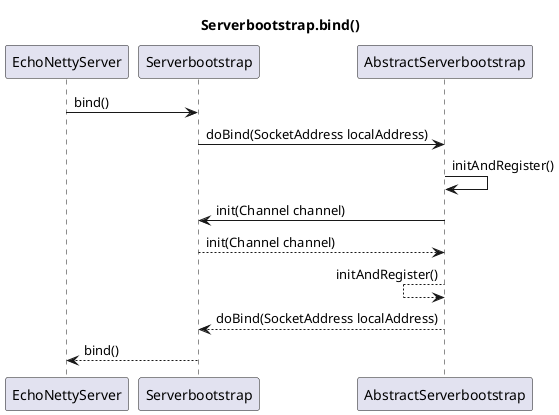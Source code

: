 @startuml

title Serverbootstrap.bind()

EchoNettyServer -> Serverbootstrap : bind()

Serverbootstrap -> AbstractServerbootstrap : doBind(SocketAddress localAddress)

AbstractServerbootstrap -> AbstractServerbootstrap : initAndRegister()

AbstractServerbootstrap -> Serverbootstrap : init(Channel channel)

AbstractServerbootstrap <-- Serverbootstrap : init(Channel channel)

AbstractServerbootstrap <-- AbstractServerbootstrap : initAndRegister()

Serverbootstrap <-- AbstractServerbootstrap : doBind(SocketAddress localAddress)

EchoNettyServer <-- Serverbootstrap : bind()

@enduml